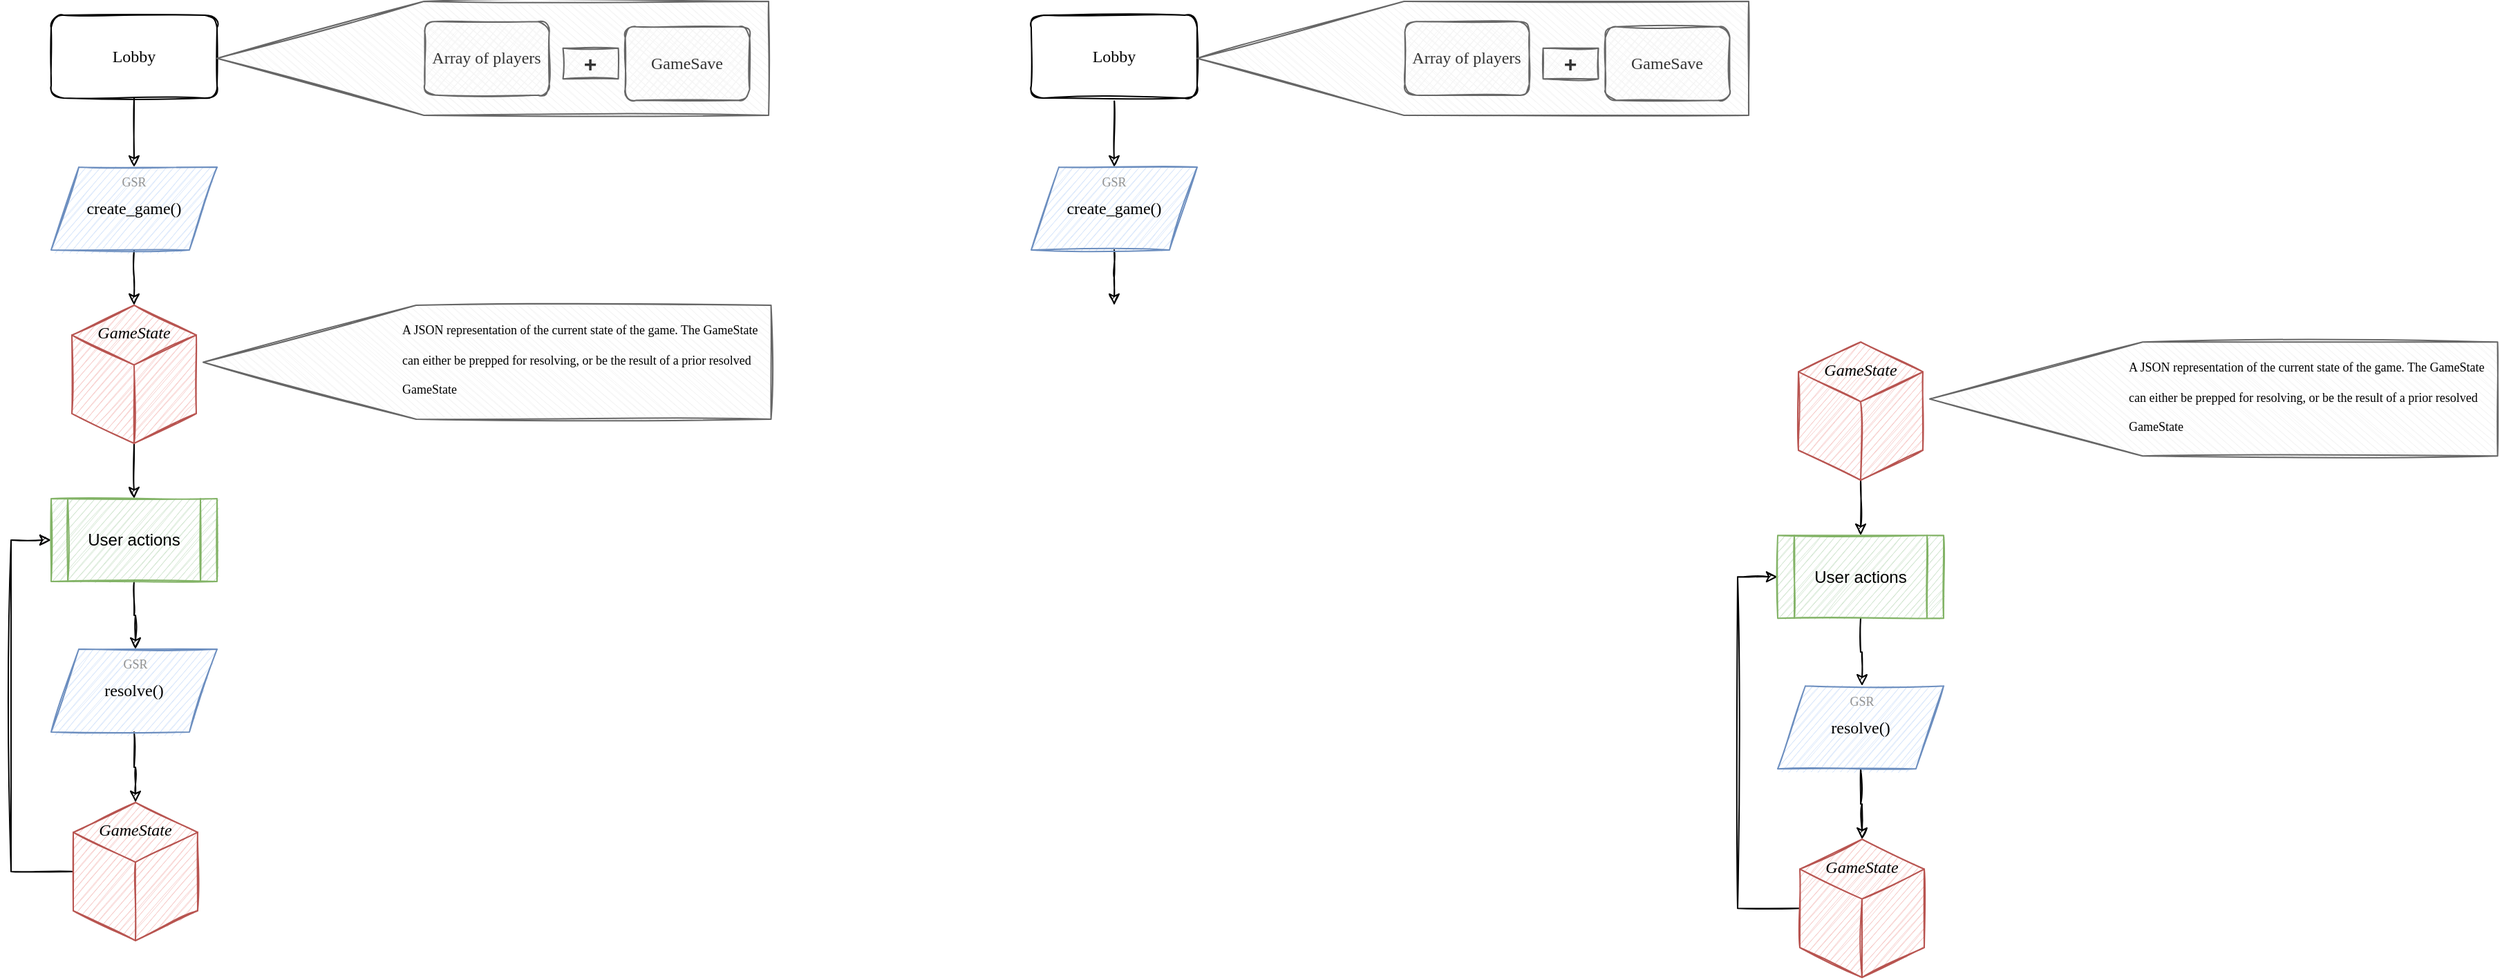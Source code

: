<mxfile version="14.4.3" type="device"><diagram id="BZAFZ2cuJE2ysIxClPst" name="Page-1"><mxGraphModel dx="1422" dy="822" grid="1" gridSize="10" guides="1" tooltips="1" connect="1" arrows="1" fold="1" page="1" pageScale="1" pageWidth="850" pageHeight="1100" math="0" shadow="0"><root><mxCell id="0"/><mxCell id="1" parent="0"/><mxCell id="41YqPWlqfyRZWb6EOJkX-12" value="" style="edgeStyle=orthogonalEdgeStyle;rounded=0;sketch=1;orthogonalLoop=1;jettySize=auto;html=1;" edge="1" parent="1" source="41YqPWlqfyRZWb6EOJkX-2" target="41YqPWlqfyRZWb6EOJkX-11"><mxGeometry relative="1" as="geometry"/></mxCell><mxCell id="41YqPWlqfyRZWb6EOJkX-2" value="&lt;font face=&quot;Comic Sans MS&quot;&gt;Lobby&lt;/font&gt;" style="rounded=1;whiteSpace=wrap;html=1;sketch=1;" vertex="1" parent="1"><mxGeometry x="190" y="240" width="120" height="60" as="geometry"/></mxCell><mxCell id="41YqPWlqfyRZWb6EOJkX-9" value="" style="group" vertex="1" connectable="0" parent="1"><mxGeometry x="310.005" y="230.005" width="399.03" height="82.5" as="geometry"/></mxCell><mxCell id="41YqPWlqfyRZWb6EOJkX-6" value="" style="shape=offPageConnector;whiteSpace=wrap;html=1;sketch=1;rotation=90;fillColor=#f5f5f5;strokeColor=#666666;fontColor=#333333;" vertex="1" parent="41YqPWlqfyRZWb6EOJkX-9"><mxGeometry x="158.265" y="-158.265" width="82.5" height="399.03" as="geometry"/></mxCell><mxCell id="41YqPWlqfyRZWb6EOJkX-3" value="&lt;font face=&quot;Comic Sans MS&quot;&gt;GameSave&lt;/font&gt;" style="rounded=1;whiteSpace=wrap;html=1;sketch=1;fillColor=#f5f5f5;strokeColor=#666666;fontColor=#333333;" vertex="1" parent="41YqPWlqfyRZWb6EOJkX-9"><mxGeometry x="295.275" y="18.325" width="90" height="53.33" as="geometry"/></mxCell><mxCell id="41YqPWlqfyRZWb6EOJkX-4" value="&lt;font face=&quot;Comic Sans MS&quot;&gt;Array of players&lt;/font&gt;" style="rounded=1;whiteSpace=wrap;html=1;sketch=1;fillColor=#f5f5f5;strokeColor=#666666;fontColor=#333333;" vertex="1" parent="41YqPWlqfyRZWb6EOJkX-9"><mxGeometry x="150.275" y="14.585" width="90" height="53.33" as="geometry"/></mxCell><mxCell id="41YqPWlqfyRZWb6EOJkX-7" value="&lt;b&gt;&lt;font style=&quot;font-size: 16px&quot;&gt;+&lt;/font&gt;&lt;/b&gt;" style="text;html=1;strokeColor=#666666;fillColor=#f5f5f5;align=center;verticalAlign=middle;whiteSpace=wrap;rounded=0;sketch=1;fontColor=#333333;" vertex="1" parent="41YqPWlqfyRZWb6EOJkX-9"><mxGeometry x="250.275" y="33.884" width="40" height="22.222" as="geometry"/></mxCell><mxCell id="41YqPWlqfyRZWb6EOJkX-19" value="" style="edgeStyle=orthogonalEdgeStyle;rounded=0;sketch=1;orthogonalLoop=1;jettySize=auto;html=1;" edge="1" parent="1" source="41YqPWlqfyRZWb6EOJkX-11"><mxGeometry relative="1" as="geometry"><mxPoint x="250" y="450" as="targetPoint"/></mxGeometry></mxCell><mxCell id="41YqPWlqfyRZWb6EOJkX-11" value="&lt;font face=&quot;Comic Sans MS&quot;&gt;create_game()&lt;/font&gt;" style="shape=parallelogram;perimeter=parallelogramPerimeter;whiteSpace=wrap;html=1;fixedSize=1;sketch=1;fillColor=#dae8fc;strokeColor=#6c8ebf;" vertex="1" parent="1"><mxGeometry x="190" y="350" width="120" height="60" as="geometry"/></mxCell><mxCell id="41YqPWlqfyRZWb6EOJkX-44" value="" style="edgeStyle=orthogonalEdgeStyle;rounded=0;sketch=1;orthogonalLoop=1;jettySize=auto;html=1;" edge="1" parent="1" source="41YqPWlqfyRZWb6EOJkX-20" target="41YqPWlqfyRZWb6EOJkX-43"><mxGeometry relative="1" as="geometry"/></mxCell><mxCell id="41YqPWlqfyRZWb6EOJkX-20" value="" style="html=1;whiteSpace=wrap;shape=isoCube2;backgroundOutline=1;isoAngle=15;sketch=1;fillColor=#f8cecc;strokeColor=#b85450;" vertex="1" parent="1"><mxGeometry x="205" y="450" width="90" height="100" as="geometry"/></mxCell><mxCell id="41YqPWlqfyRZWb6EOJkX-31" value="" style="group" vertex="1" connectable="0" parent="1"><mxGeometry x="299.995" y="450" width="410.77" height="82.505" as="geometry"/></mxCell><mxCell id="41YqPWlqfyRZWb6EOJkX-26" value="" style="shape=offPageConnector;whiteSpace=wrap;html=1;sketch=1;rotation=90;fillColor=#f5f5f5;strokeColor=#666666;fontColor=#333333;" vertex="1" parent="41YqPWlqfyRZWb6EOJkX-31"><mxGeometry x="164.135" y="-164.13" width="82.5" height="410.77" as="geometry"/></mxCell><mxCell id="41YqPWlqfyRZWb6EOJkX-30" value="&lt;p style=&quot;line-height: 20%&quot;&gt;&lt;/p&gt;&lt;h2&gt;&lt;span style=&quot;font-family: &amp;#34;comic sans ms&amp;#34; ; font-size: 9px ; font-weight: normal&quot;&gt;A JSON representation of the current state of the game. The GameState can either be prepped for resolving, or be the result of a prior resolved GameState&lt;/span&gt;&lt;br&gt;&lt;/h2&gt;&lt;p&gt;&lt;/p&gt;" style="text;html=1;spacing=5;spacingTop=-20;whiteSpace=wrap;overflow=hidden;rounded=0;sketch=1;" vertex="1" parent="41YqPWlqfyRZWb6EOJkX-31"><mxGeometry x="139.045" width="270" height="80" as="geometry"/></mxCell><mxCell id="41YqPWlqfyRZWb6EOJkX-35" value="" style="edgeStyle=orthogonalEdgeStyle;rounded=0;sketch=1;orthogonalLoop=1;jettySize=auto;html=1;" edge="1" parent="1" source="41YqPWlqfyRZWb6EOJkX-32" target="41YqPWlqfyRZWb6EOJkX-34"><mxGeometry relative="1" as="geometry"/></mxCell><mxCell id="41YqPWlqfyRZWb6EOJkX-32" value="&lt;font face=&quot;Comic Sans MS&quot;&gt;resolve()&lt;/font&gt;" style="shape=parallelogram;perimeter=parallelogramPerimeter;whiteSpace=wrap;html=1;fixedSize=1;sketch=1;fillColor=#dae8fc;strokeColor=#6c8ebf;" vertex="1" parent="1"><mxGeometry x="190" y="699" width="120" height="60" as="geometry"/></mxCell><mxCell id="41YqPWlqfyRZWb6EOJkX-36" style="edgeStyle=orthogonalEdgeStyle;rounded=0;sketch=1;orthogonalLoop=1;jettySize=auto;html=1;exitX=0;exitY=0.5;exitDx=0;exitDy=0;exitPerimeter=0;entryX=0;entryY=0.5;entryDx=0;entryDy=0;" edge="1" parent="1" source="41YqPWlqfyRZWb6EOJkX-34" target="41YqPWlqfyRZWb6EOJkX-43"><mxGeometry relative="1" as="geometry"><Array as="points"><mxPoint x="161" y="860"/><mxPoint x="161" y="620"/></Array></mxGeometry></mxCell><mxCell id="41YqPWlqfyRZWb6EOJkX-37" value="&lt;font face=&quot;Comic Sans MS&quot;&gt;&lt;i&gt;GameState&lt;/i&gt;&lt;/font&gt;" style="text;html=1;strokeColor=none;fillColor=none;align=center;verticalAlign=middle;whiteSpace=wrap;rounded=0;sketch=1;" vertex="1" parent="1"><mxGeometry x="230.01" y="460" width="40" height="20" as="geometry"/></mxCell><mxCell id="41YqPWlqfyRZWb6EOJkX-40" value="" style="group" vertex="1" connectable="0" parent="1"><mxGeometry x="206" y="810" width="90" height="100" as="geometry"/></mxCell><mxCell id="41YqPWlqfyRZWb6EOJkX-34" value="" style="html=1;whiteSpace=wrap;shape=isoCube2;backgroundOutline=1;isoAngle=15;sketch=1;fillColor=#f8cecc;strokeColor=#b85450;" vertex="1" parent="41YqPWlqfyRZWb6EOJkX-40"><mxGeometry width="90" height="100" as="geometry"/></mxCell><mxCell id="41YqPWlqfyRZWb6EOJkX-38" value="&lt;font face=&quot;Comic Sans MS&quot;&gt;&lt;i&gt;GameState&lt;/i&gt;&lt;/font&gt;" style="text;html=1;strokeColor=none;fillColor=none;align=center;verticalAlign=middle;whiteSpace=wrap;rounded=0;sketch=1;" vertex="1" parent="41YqPWlqfyRZWb6EOJkX-40"><mxGeometry x="24.99" y="10" width="40" height="20" as="geometry"/></mxCell><mxCell id="41YqPWlqfyRZWb6EOJkX-41" value="&lt;font face=&quot;Comic Sans MS&quot; style=&quot;font-size: 9px&quot; color=&quot;#919191&quot;&gt;GSR&lt;/font&gt;" style="text;html=1;strokeColor=none;fillColor=none;align=center;verticalAlign=middle;whiteSpace=wrap;rounded=0;sketch=1;" vertex="1" parent="1"><mxGeometry x="230.01" y="350" width="40" height="20" as="geometry"/></mxCell><mxCell id="41YqPWlqfyRZWb6EOJkX-42" value="&lt;font face=&quot;Comic Sans MS&quot; style=&quot;font-size: 9px&quot; color=&quot;#919191&quot;&gt;GSR&lt;/font&gt;" style="text;html=1;strokeColor=none;fillColor=none;align=center;verticalAlign=middle;whiteSpace=wrap;rounded=0;sketch=1;" vertex="1" parent="1"><mxGeometry x="231" y="699" width="40" height="20" as="geometry"/></mxCell><mxCell id="41YqPWlqfyRZWb6EOJkX-48" value="" style="edgeStyle=orthogonalEdgeStyle;rounded=0;sketch=1;orthogonalLoop=1;jettySize=auto;html=1;" edge="1" parent="1" source="41YqPWlqfyRZWb6EOJkX-43" target="41YqPWlqfyRZWb6EOJkX-42"><mxGeometry relative="1" as="geometry"/></mxCell><mxCell id="41YqPWlqfyRZWb6EOJkX-43" value="User actions" style="shape=process;whiteSpace=wrap;html=1;backgroundOutline=1;sketch=1;fillColor=#d5e8d4;strokeColor=#82b366;" vertex="1" parent="1"><mxGeometry x="190.01" y="590" width="120" height="60" as="geometry"/></mxCell><mxCell id="41YqPWlqfyRZWb6EOJkX-49" value="" style="edgeStyle=orthogonalEdgeStyle;rounded=0;sketch=1;orthogonalLoop=1;jettySize=auto;html=1;" edge="1" parent="1" source="41YqPWlqfyRZWb6EOJkX-50" target="41YqPWlqfyRZWb6EOJkX-57"><mxGeometry relative="1" as="geometry"/></mxCell><mxCell id="41YqPWlqfyRZWb6EOJkX-50" value="&lt;font face=&quot;Comic Sans MS&quot;&gt;Lobby&lt;/font&gt;" style="rounded=1;whiteSpace=wrap;html=1;sketch=1;" vertex="1" parent="1"><mxGeometry x="899" y="239.99" width="120" height="60" as="geometry"/></mxCell><mxCell id="41YqPWlqfyRZWb6EOJkX-51" value="" style="group" vertex="1" connectable="0" parent="1"><mxGeometry x="1019.005" y="229.995" width="399.03" height="82.5" as="geometry"/></mxCell><mxCell id="41YqPWlqfyRZWb6EOJkX-52" value="" style="shape=offPageConnector;whiteSpace=wrap;html=1;sketch=1;rotation=90;fillColor=#f5f5f5;strokeColor=#666666;fontColor=#333333;" vertex="1" parent="41YqPWlqfyRZWb6EOJkX-51"><mxGeometry x="158.265" y="-158.265" width="82.5" height="399.03" as="geometry"/></mxCell><mxCell id="41YqPWlqfyRZWb6EOJkX-53" value="&lt;font face=&quot;Comic Sans MS&quot;&gt;GameSave&lt;/font&gt;" style="rounded=1;whiteSpace=wrap;html=1;sketch=1;fillColor=#f5f5f5;strokeColor=#666666;fontColor=#333333;" vertex="1" parent="41YqPWlqfyRZWb6EOJkX-51"><mxGeometry x="295.275" y="18.325" width="90" height="53.33" as="geometry"/></mxCell><mxCell id="41YqPWlqfyRZWb6EOJkX-54" value="&lt;font face=&quot;Comic Sans MS&quot;&gt;Array of players&lt;/font&gt;" style="rounded=1;whiteSpace=wrap;html=1;sketch=1;fillColor=#f5f5f5;strokeColor=#666666;fontColor=#333333;" vertex="1" parent="41YqPWlqfyRZWb6EOJkX-51"><mxGeometry x="150.275" y="14.585" width="90" height="53.33" as="geometry"/></mxCell><mxCell id="41YqPWlqfyRZWb6EOJkX-55" value="&lt;b&gt;&lt;font style=&quot;font-size: 16px&quot;&gt;+&lt;/font&gt;&lt;/b&gt;" style="text;html=1;strokeColor=#666666;fillColor=#f5f5f5;align=center;verticalAlign=middle;whiteSpace=wrap;rounded=0;sketch=1;fontColor=#333333;" vertex="1" parent="41YqPWlqfyRZWb6EOJkX-51"><mxGeometry x="250.275" y="33.884" width="40" height="22.222" as="geometry"/></mxCell><mxCell id="41YqPWlqfyRZWb6EOJkX-56" value="" style="edgeStyle=orthogonalEdgeStyle;rounded=0;sketch=1;orthogonalLoop=1;jettySize=auto;html=1;" edge="1" parent="1" source="41YqPWlqfyRZWb6EOJkX-57"><mxGeometry relative="1" as="geometry"><mxPoint x="959" y="449.99" as="targetPoint"/></mxGeometry></mxCell><mxCell id="41YqPWlqfyRZWb6EOJkX-57" value="&lt;font face=&quot;Comic Sans MS&quot;&gt;create_game()&lt;/font&gt;" style="shape=parallelogram;perimeter=parallelogramPerimeter;whiteSpace=wrap;html=1;fixedSize=1;sketch=1;fillColor=#dae8fc;strokeColor=#6c8ebf;" vertex="1" parent="1"><mxGeometry x="899" y="349.99" width="120" height="60" as="geometry"/></mxCell><mxCell id="41YqPWlqfyRZWb6EOJkX-58" value="" style="edgeStyle=orthogonalEdgeStyle;rounded=0;sketch=1;orthogonalLoop=1;jettySize=auto;html=1;" edge="1" parent="1" source="41YqPWlqfyRZWb6EOJkX-59" target="41YqPWlqfyRZWb6EOJkX-73"><mxGeometry relative="1" as="geometry"/></mxCell><mxCell id="41YqPWlqfyRZWb6EOJkX-59" value="" style="html=1;whiteSpace=wrap;shape=isoCube2;backgroundOutline=1;isoAngle=15;sketch=1;fillColor=#f8cecc;strokeColor=#b85450;" vertex="1" parent="1"><mxGeometry x="1454" y="476.62" width="90" height="100" as="geometry"/></mxCell><mxCell id="41YqPWlqfyRZWb6EOJkX-60" value="" style="group" vertex="1" connectable="0" parent="1"><mxGeometry x="1548.995" y="476.62" width="410.77" height="82.505" as="geometry"/></mxCell><mxCell id="41YqPWlqfyRZWb6EOJkX-61" value="" style="shape=offPageConnector;whiteSpace=wrap;html=1;sketch=1;rotation=90;fillColor=#f5f5f5;strokeColor=#666666;fontColor=#333333;" vertex="1" parent="41YqPWlqfyRZWb6EOJkX-60"><mxGeometry x="164.135" y="-164.13" width="82.5" height="410.77" as="geometry"/></mxCell><mxCell id="41YqPWlqfyRZWb6EOJkX-62" value="&lt;p style=&quot;line-height: 20%&quot;&gt;&lt;/p&gt;&lt;h2&gt;&lt;span style=&quot;font-family: &amp;#34;comic sans ms&amp;#34; ; font-size: 9px ; font-weight: normal&quot;&gt;A JSON representation of the current state of the game. The GameState can either be prepped for resolving, or be the result of a prior resolved GameState&lt;/span&gt;&lt;br&gt;&lt;/h2&gt;&lt;p&gt;&lt;/p&gt;" style="text;html=1;spacing=5;spacingTop=-20;whiteSpace=wrap;overflow=hidden;rounded=0;sketch=1;" vertex="1" parent="41YqPWlqfyRZWb6EOJkX-60"><mxGeometry x="139.045" width="270" height="80" as="geometry"/></mxCell><mxCell id="41YqPWlqfyRZWb6EOJkX-63" value="" style="edgeStyle=orthogonalEdgeStyle;rounded=0;sketch=1;orthogonalLoop=1;jettySize=auto;html=1;" edge="1" parent="1" source="41YqPWlqfyRZWb6EOJkX-64" target="41YqPWlqfyRZWb6EOJkX-68"><mxGeometry relative="1" as="geometry"/></mxCell><mxCell id="41YqPWlqfyRZWb6EOJkX-64" value="&lt;font face=&quot;Comic Sans MS&quot;&gt;resolve()&lt;/font&gt;" style="shape=parallelogram;perimeter=parallelogramPerimeter;whiteSpace=wrap;html=1;fixedSize=1;sketch=1;fillColor=#dae8fc;strokeColor=#6c8ebf;" vertex="1" parent="1"><mxGeometry x="1439" y="725.62" width="120" height="60" as="geometry"/></mxCell><mxCell id="41YqPWlqfyRZWb6EOJkX-65" style="edgeStyle=orthogonalEdgeStyle;rounded=0;sketch=1;orthogonalLoop=1;jettySize=auto;html=1;exitX=0;exitY=0.5;exitDx=0;exitDy=0;exitPerimeter=0;entryX=0;entryY=0.5;entryDx=0;entryDy=0;" edge="1" parent="1" source="41YqPWlqfyRZWb6EOJkX-68" target="41YqPWlqfyRZWb6EOJkX-73"><mxGeometry relative="1" as="geometry"><Array as="points"><mxPoint x="1410" y="886.62"/><mxPoint x="1410" y="646.62"/></Array></mxGeometry></mxCell><mxCell id="41YqPWlqfyRZWb6EOJkX-66" value="&lt;font face=&quot;Comic Sans MS&quot;&gt;&lt;i&gt;GameState&lt;/i&gt;&lt;/font&gt;" style="text;html=1;strokeColor=none;fillColor=none;align=center;verticalAlign=middle;whiteSpace=wrap;rounded=0;sketch=1;" vertex="1" parent="1"><mxGeometry x="1479.01" y="486.62" width="40" height="20" as="geometry"/></mxCell><mxCell id="41YqPWlqfyRZWb6EOJkX-67" value="" style="group" vertex="1" connectable="0" parent="1"><mxGeometry x="1455" y="836.62" width="90" height="100" as="geometry"/></mxCell><mxCell id="41YqPWlqfyRZWb6EOJkX-68" value="" style="html=1;whiteSpace=wrap;shape=isoCube2;backgroundOutline=1;isoAngle=15;sketch=1;fillColor=#f8cecc;strokeColor=#b85450;" vertex="1" parent="41YqPWlqfyRZWb6EOJkX-67"><mxGeometry width="90" height="100" as="geometry"/></mxCell><mxCell id="41YqPWlqfyRZWb6EOJkX-69" value="&lt;font face=&quot;Comic Sans MS&quot;&gt;&lt;i&gt;GameState&lt;/i&gt;&lt;/font&gt;" style="text;html=1;strokeColor=none;fillColor=none;align=center;verticalAlign=middle;whiteSpace=wrap;rounded=0;sketch=1;" vertex="1" parent="41YqPWlqfyRZWb6EOJkX-67"><mxGeometry x="24.99" y="10" width="40" height="20" as="geometry"/></mxCell><mxCell id="41YqPWlqfyRZWb6EOJkX-70" value="&lt;font face=&quot;Comic Sans MS&quot; style=&quot;font-size: 9px&quot; color=&quot;#919191&quot;&gt;GSR&lt;/font&gt;" style="text;html=1;strokeColor=none;fillColor=none;align=center;verticalAlign=middle;whiteSpace=wrap;rounded=0;sketch=1;" vertex="1" parent="1"><mxGeometry x="939.01" y="349.99" width="40" height="20" as="geometry"/></mxCell><mxCell id="41YqPWlqfyRZWb6EOJkX-71" value="&lt;font face=&quot;Comic Sans MS&quot; style=&quot;font-size: 9px&quot; color=&quot;#919191&quot;&gt;GSR&lt;/font&gt;" style="text;html=1;strokeColor=none;fillColor=none;align=center;verticalAlign=middle;whiteSpace=wrap;rounded=0;sketch=1;" vertex="1" parent="1"><mxGeometry x="1480" y="725.62" width="40" height="20" as="geometry"/></mxCell><mxCell id="41YqPWlqfyRZWb6EOJkX-72" value="" style="edgeStyle=orthogonalEdgeStyle;rounded=0;sketch=1;orthogonalLoop=1;jettySize=auto;html=1;" edge="1" parent="1" source="41YqPWlqfyRZWb6EOJkX-73" target="41YqPWlqfyRZWb6EOJkX-71"><mxGeometry relative="1" as="geometry"/></mxCell><mxCell id="41YqPWlqfyRZWb6EOJkX-73" value="User actions" style="shape=process;whiteSpace=wrap;html=1;backgroundOutline=1;sketch=1;fillColor=#d5e8d4;strokeColor=#82b366;" vertex="1" parent="1"><mxGeometry x="1439.01" y="616.62" width="120" height="60" as="geometry"/></mxCell></root></mxGraphModel></diagram></mxfile>